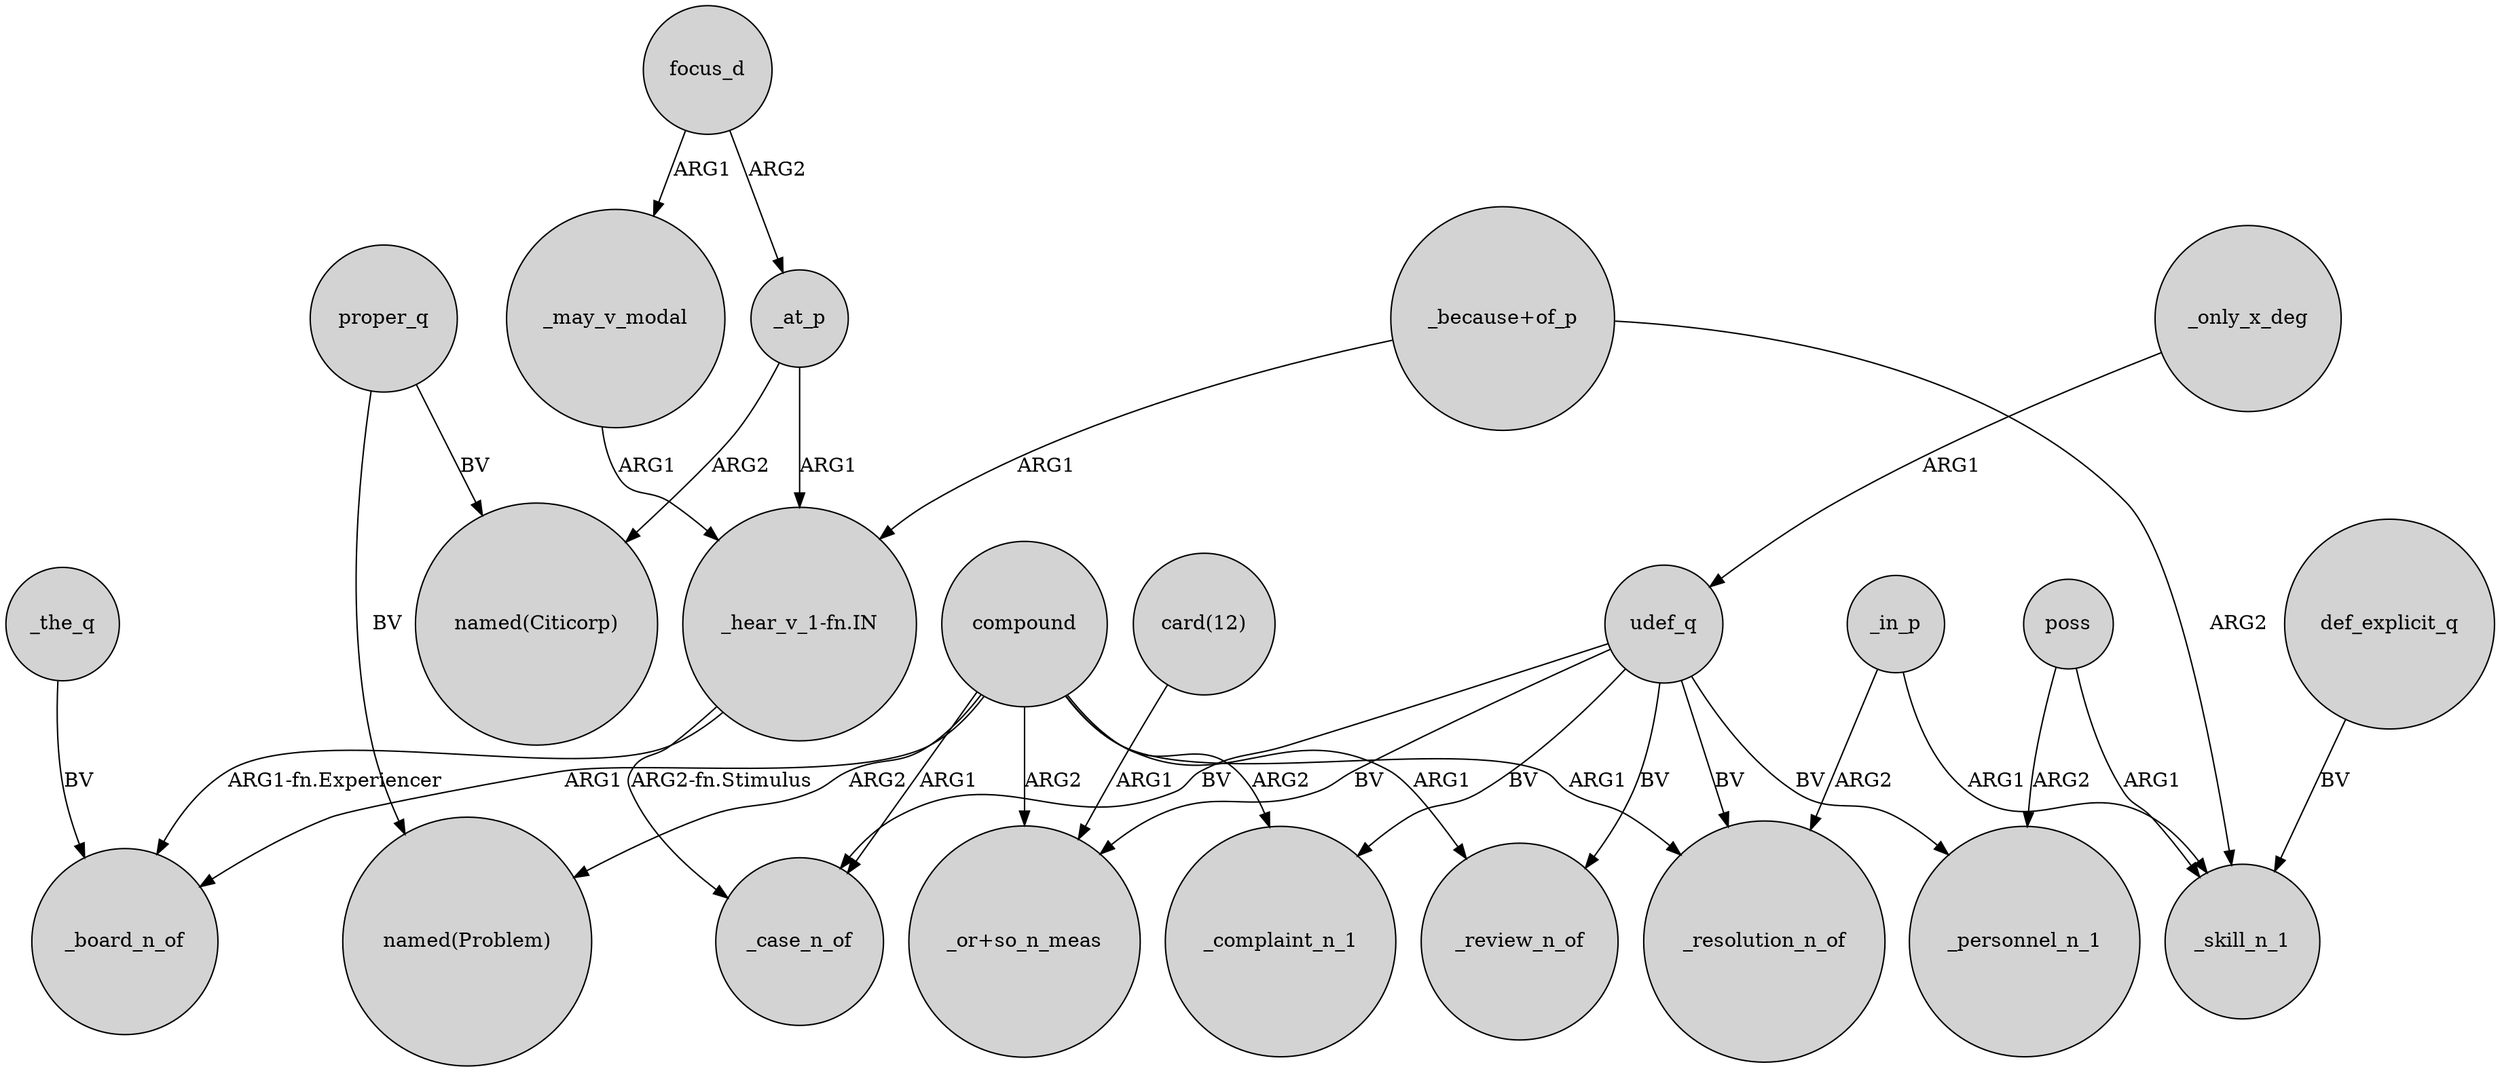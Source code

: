 digraph {
	node [shape=circle style=filled]
	udef_q -> _complaint_n_1 [label=BV]
	_only_x_deg -> udef_q [label=ARG1]
	"card(12)" -> "_or+so_n_meas" [label=ARG1]
	poss -> _skill_n_1 [label=ARG1]
	proper_q -> "named(Problem)" [label=BV]
	compound -> _board_n_of [label=ARG1]
	udef_q -> "_or+so_n_meas" [label=BV]
	proper_q -> "named(Citicorp)" [label=BV]
	_in_p -> _resolution_n_of [label=ARG2]
	compound -> "_or+so_n_meas" [label=ARG2]
	udef_q -> _review_n_of [label=BV]
	focus_d -> _may_v_modal [label=ARG1]
	focus_d -> _at_p [label=ARG2]
	_at_p -> "named(Citicorp)" [label=ARG2]
	compound -> "named(Problem)" [label=ARG2]
	_at_p -> "_hear_v_1-fn.IN" [label=ARG1]
	"_hear_v_1-fn.IN" -> _case_n_of [label="ARG2-fn.Stimulus"]
	_may_v_modal -> "_hear_v_1-fn.IN" [label=ARG1]
	"_because+of_p" -> "_hear_v_1-fn.IN" [label=ARG1]
	compound -> _case_n_of [label=ARG1]
	_the_q -> _board_n_of [label=BV]
	compound -> _review_n_of [label=ARG1]
	udef_q -> _personnel_n_1 [label=BV]
	"_hear_v_1-fn.IN" -> _board_n_of [label="ARG1-fn.Experiencer"]
	compound -> _complaint_n_1 [label=ARG2]
	def_explicit_q -> _skill_n_1 [label=BV]
	udef_q -> _case_n_of [label=BV]
	_in_p -> _skill_n_1 [label=ARG1]
	compound -> _resolution_n_of [label=ARG1]
	poss -> _personnel_n_1 [label=ARG2]
	"_because+of_p" -> _skill_n_1 [label=ARG2]
	udef_q -> _resolution_n_of [label=BV]
}
